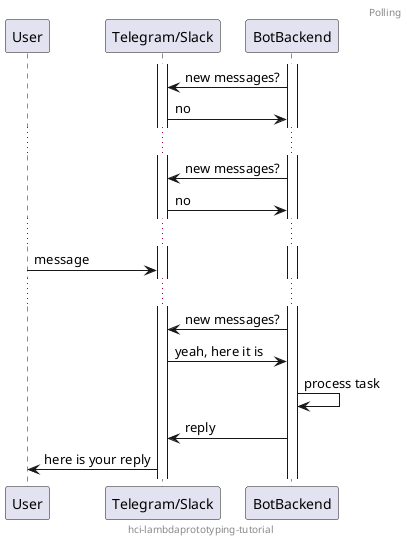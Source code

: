 @startuml
header Polling
footer hci-lambdaprototyping-tutorial
participant User
participant "Telegram/Slack" as m
participant BotBackend as bb

activate m
activate bb
bb -> m : new messages?
m -> bb : no
...
bb -> m : new messages?
m -> bb : no
...
User -> m: message
...
bb -> m : new messages?
m -> bb : yeah, here it is
bb -> bb : process task
bb -> m : reply
m -> User : here is your reply

@enduml